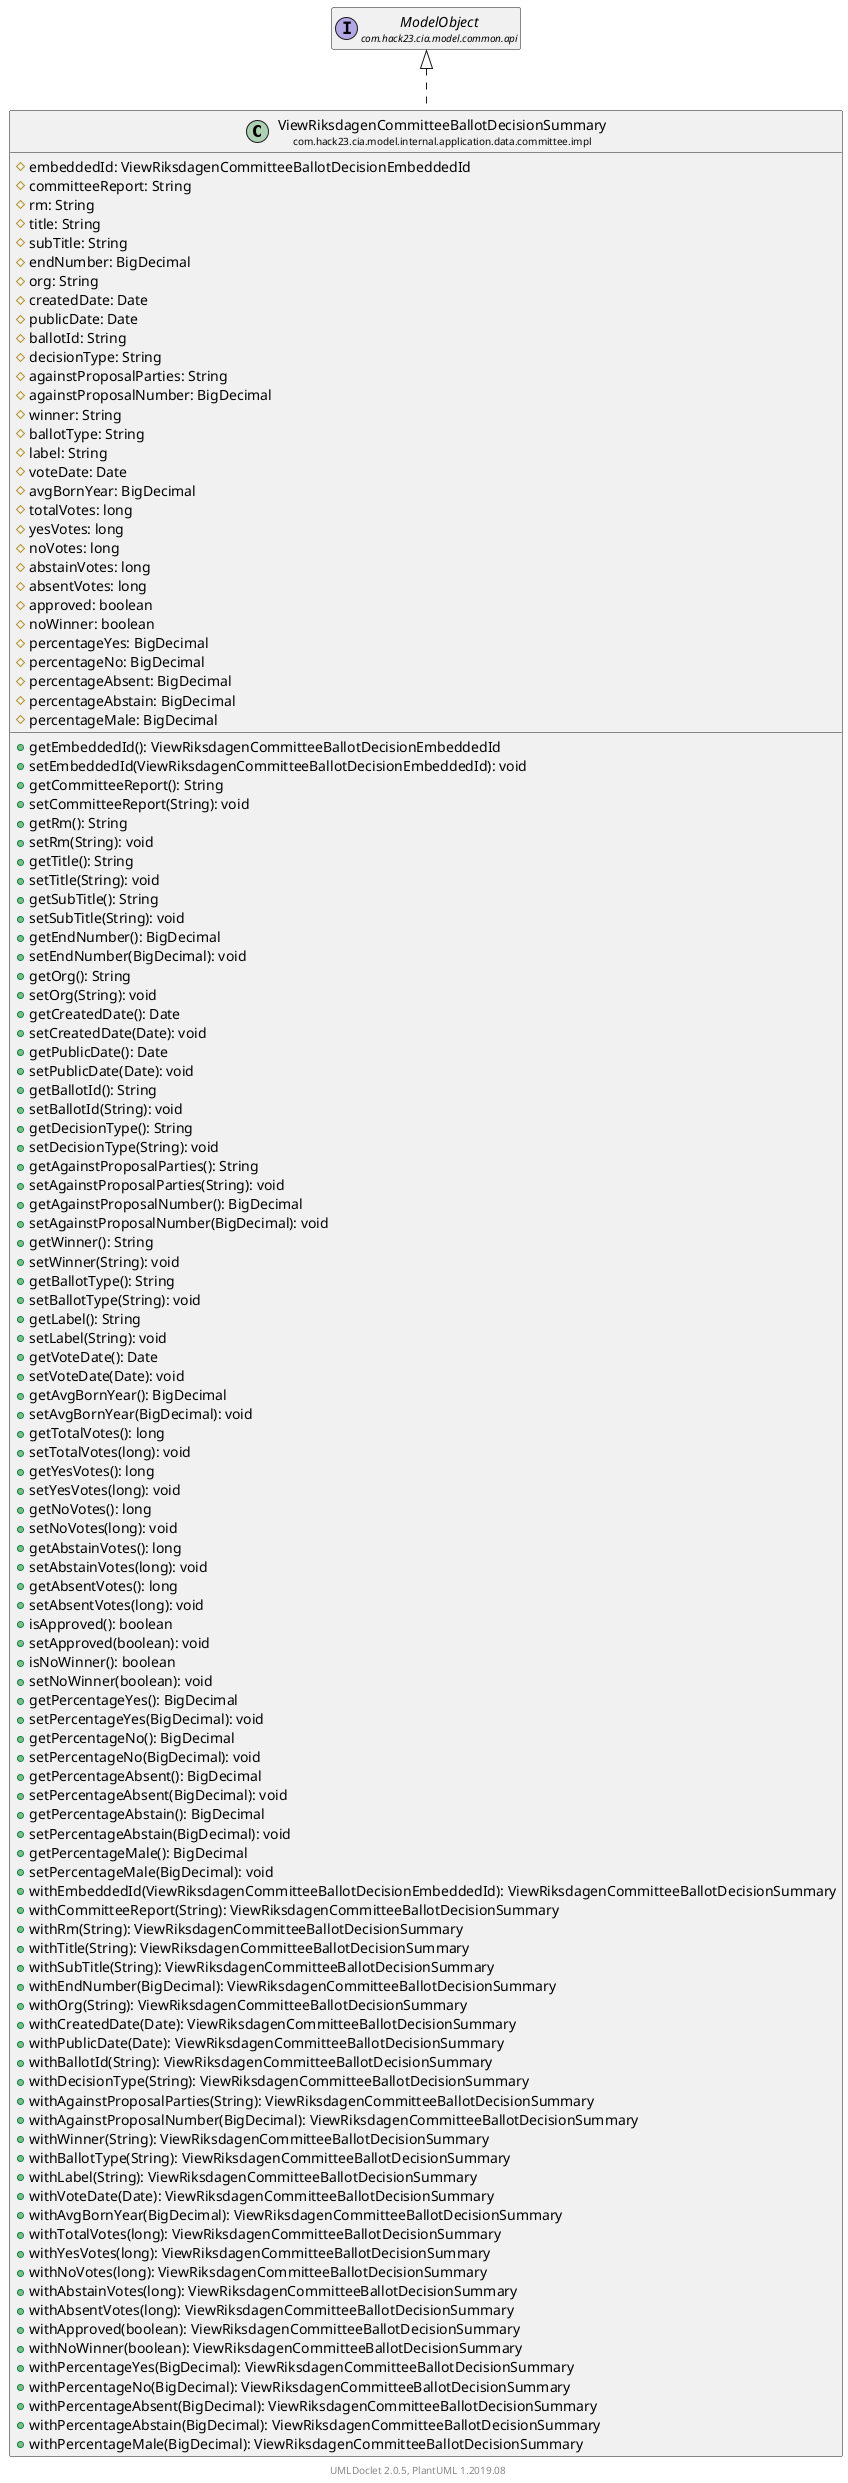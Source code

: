 @startuml
    set namespaceSeparator none
    hide empty fields
    hide empty methods

    class "<size:14>ViewRiksdagenCommitteeBallotDecisionSummary\n<size:10>com.hack23.cia.model.internal.application.data.committee.impl" as com.hack23.cia.model.internal.application.data.committee.impl.ViewRiksdagenCommitteeBallotDecisionSummary [[ViewRiksdagenCommitteeBallotDecisionSummary.html]] {
        #embeddedId: ViewRiksdagenCommitteeBallotDecisionEmbeddedId
        #committeeReport: String
        #rm: String
        #title: String
        #subTitle: String
        #endNumber: BigDecimal
        #org: String
        #createdDate: Date
        #publicDate: Date
        #ballotId: String
        #decisionType: String
        #againstProposalParties: String
        #againstProposalNumber: BigDecimal
        #winner: String
        #ballotType: String
        #label: String
        #voteDate: Date
        #avgBornYear: BigDecimal
        #totalVotes: long
        #yesVotes: long
        #noVotes: long
        #abstainVotes: long
        #absentVotes: long
        #approved: boolean
        #noWinner: boolean
        #percentageYes: BigDecimal
        #percentageNo: BigDecimal
        #percentageAbsent: BigDecimal
        #percentageAbstain: BigDecimal
        #percentageMale: BigDecimal
        +getEmbeddedId(): ViewRiksdagenCommitteeBallotDecisionEmbeddedId
        +setEmbeddedId(ViewRiksdagenCommitteeBallotDecisionEmbeddedId): void
        +getCommitteeReport(): String
        +setCommitteeReport(String): void
        +getRm(): String
        +setRm(String): void
        +getTitle(): String
        +setTitle(String): void
        +getSubTitle(): String
        +setSubTitle(String): void
        +getEndNumber(): BigDecimal
        +setEndNumber(BigDecimal): void
        +getOrg(): String
        +setOrg(String): void
        +getCreatedDate(): Date
        +setCreatedDate(Date): void
        +getPublicDate(): Date
        +setPublicDate(Date): void
        +getBallotId(): String
        +setBallotId(String): void
        +getDecisionType(): String
        +setDecisionType(String): void
        +getAgainstProposalParties(): String
        +setAgainstProposalParties(String): void
        +getAgainstProposalNumber(): BigDecimal
        +setAgainstProposalNumber(BigDecimal): void
        +getWinner(): String
        +setWinner(String): void
        +getBallotType(): String
        +setBallotType(String): void
        +getLabel(): String
        +setLabel(String): void
        +getVoteDate(): Date
        +setVoteDate(Date): void
        +getAvgBornYear(): BigDecimal
        +setAvgBornYear(BigDecimal): void
        +getTotalVotes(): long
        +setTotalVotes(long): void
        +getYesVotes(): long
        +setYesVotes(long): void
        +getNoVotes(): long
        +setNoVotes(long): void
        +getAbstainVotes(): long
        +setAbstainVotes(long): void
        +getAbsentVotes(): long
        +setAbsentVotes(long): void
        +isApproved(): boolean
        +setApproved(boolean): void
        +isNoWinner(): boolean
        +setNoWinner(boolean): void
        +getPercentageYes(): BigDecimal
        +setPercentageYes(BigDecimal): void
        +getPercentageNo(): BigDecimal
        +setPercentageNo(BigDecimal): void
        +getPercentageAbsent(): BigDecimal
        +setPercentageAbsent(BigDecimal): void
        +getPercentageAbstain(): BigDecimal
        +setPercentageAbstain(BigDecimal): void
        +getPercentageMale(): BigDecimal
        +setPercentageMale(BigDecimal): void
        +withEmbeddedId(ViewRiksdagenCommitteeBallotDecisionEmbeddedId): ViewRiksdagenCommitteeBallotDecisionSummary
        +withCommitteeReport(String): ViewRiksdagenCommitteeBallotDecisionSummary
        +withRm(String): ViewRiksdagenCommitteeBallotDecisionSummary
        +withTitle(String): ViewRiksdagenCommitteeBallotDecisionSummary
        +withSubTitle(String): ViewRiksdagenCommitteeBallotDecisionSummary
        +withEndNumber(BigDecimal): ViewRiksdagenCommitteeBallotDecisionSummary
        +withOrg(String): ViewRiksdagenCommitteeBallotDecisionSummary
        +withCreatedDate(Date): ViewRiksdagenCommitteeBallotDecisionSummary
        +withPublicDate(Date): ViewRiksdagenCommitteeBallotDecisionSummary
        +withBallotId(String): ViewRiksdagenCommitteeBallotDecisionSummary
        +withDecisionType(String): ViewRiksdagenCommitteeBallotDecisionSummary
        +withAgainstProposalParties(String): ViewRiksdagenCommitteeBallotDecisionSummary
        +withAgainstProposalNumber(BigDecimal): ViewRiksdagenCommitteeBallotDecisionSummary
        +withWinner(String): ViewRiksdagenCommitteeBallotDecisionSummary
        +withBallotType(String): ViewRiksdagenCommitteeBallotDecisionSummary
        +withLabel(String): ViewRiksdagenCommitteeBallotDecisionSummary
        +withVoteDate(Date): ViewRiksdagenCommitteeBallotDecisionSummary
        +withAvgBornYear(BigDecimal): ViewRiksdagenCommitteeBallotDecisionSummary
        +withTotalVotes(long): ViewRiksdagenCommitteeBallotDecisionSummary
        +withYesVotes(long): ViewRiksdagenCommitteeBallotDecisionSummary
        +withNoVotes(long): ViewRiksdagenCommitteeBallotDecisionSummary
        +withAbstainVotes(long): ViewRiksdagenCommitteeBallotDecisionSummary
        +withAbsentVotes(long): ViewRiksdagenCommitteeBallotDecisionSummary
        +withApproved(boolean): ViewRiksdagenCommitteeBallotDecisionSummary
        +withNoWinner(boolean): ViewRiksdagenCommitteeBallotDecisionSummary
        +withPercentageYes(BigDecimal): ViewRiksdagenCommitteeBallotDecisionSummary
        +withPercentageNo(BigDecimal): ViewRiksdagenCommitteeBallotDecisionSummary
        +withPercentageAbsent(BigDecimal): ViewRiksdagenCommitteeBallotDecisionSummary
        +withPercentageAbstain(BigDecimal): ViewRiksdagenCommitteeBallotDecisionSummary
        +withPercentageMale(BigDecimal): ViewRiksdagenCommitteeBallotDecisionSummary
    }

    interface "<size:14>ModelObject\n<size:10>com.hack23.cia.model.common.api" as com.hack23.cia.model.common.api.ModelObject

    com.hack23.cia.model.common.api.ModelObject <|.. com.hack23.cia.model.internal.application.data.committee.impl.ViewRiksdagenCommitteeBallotDecisionSummary

    center footer UMLDoclet 2.0.5, PlantUML 1.2019.08
@enduml
